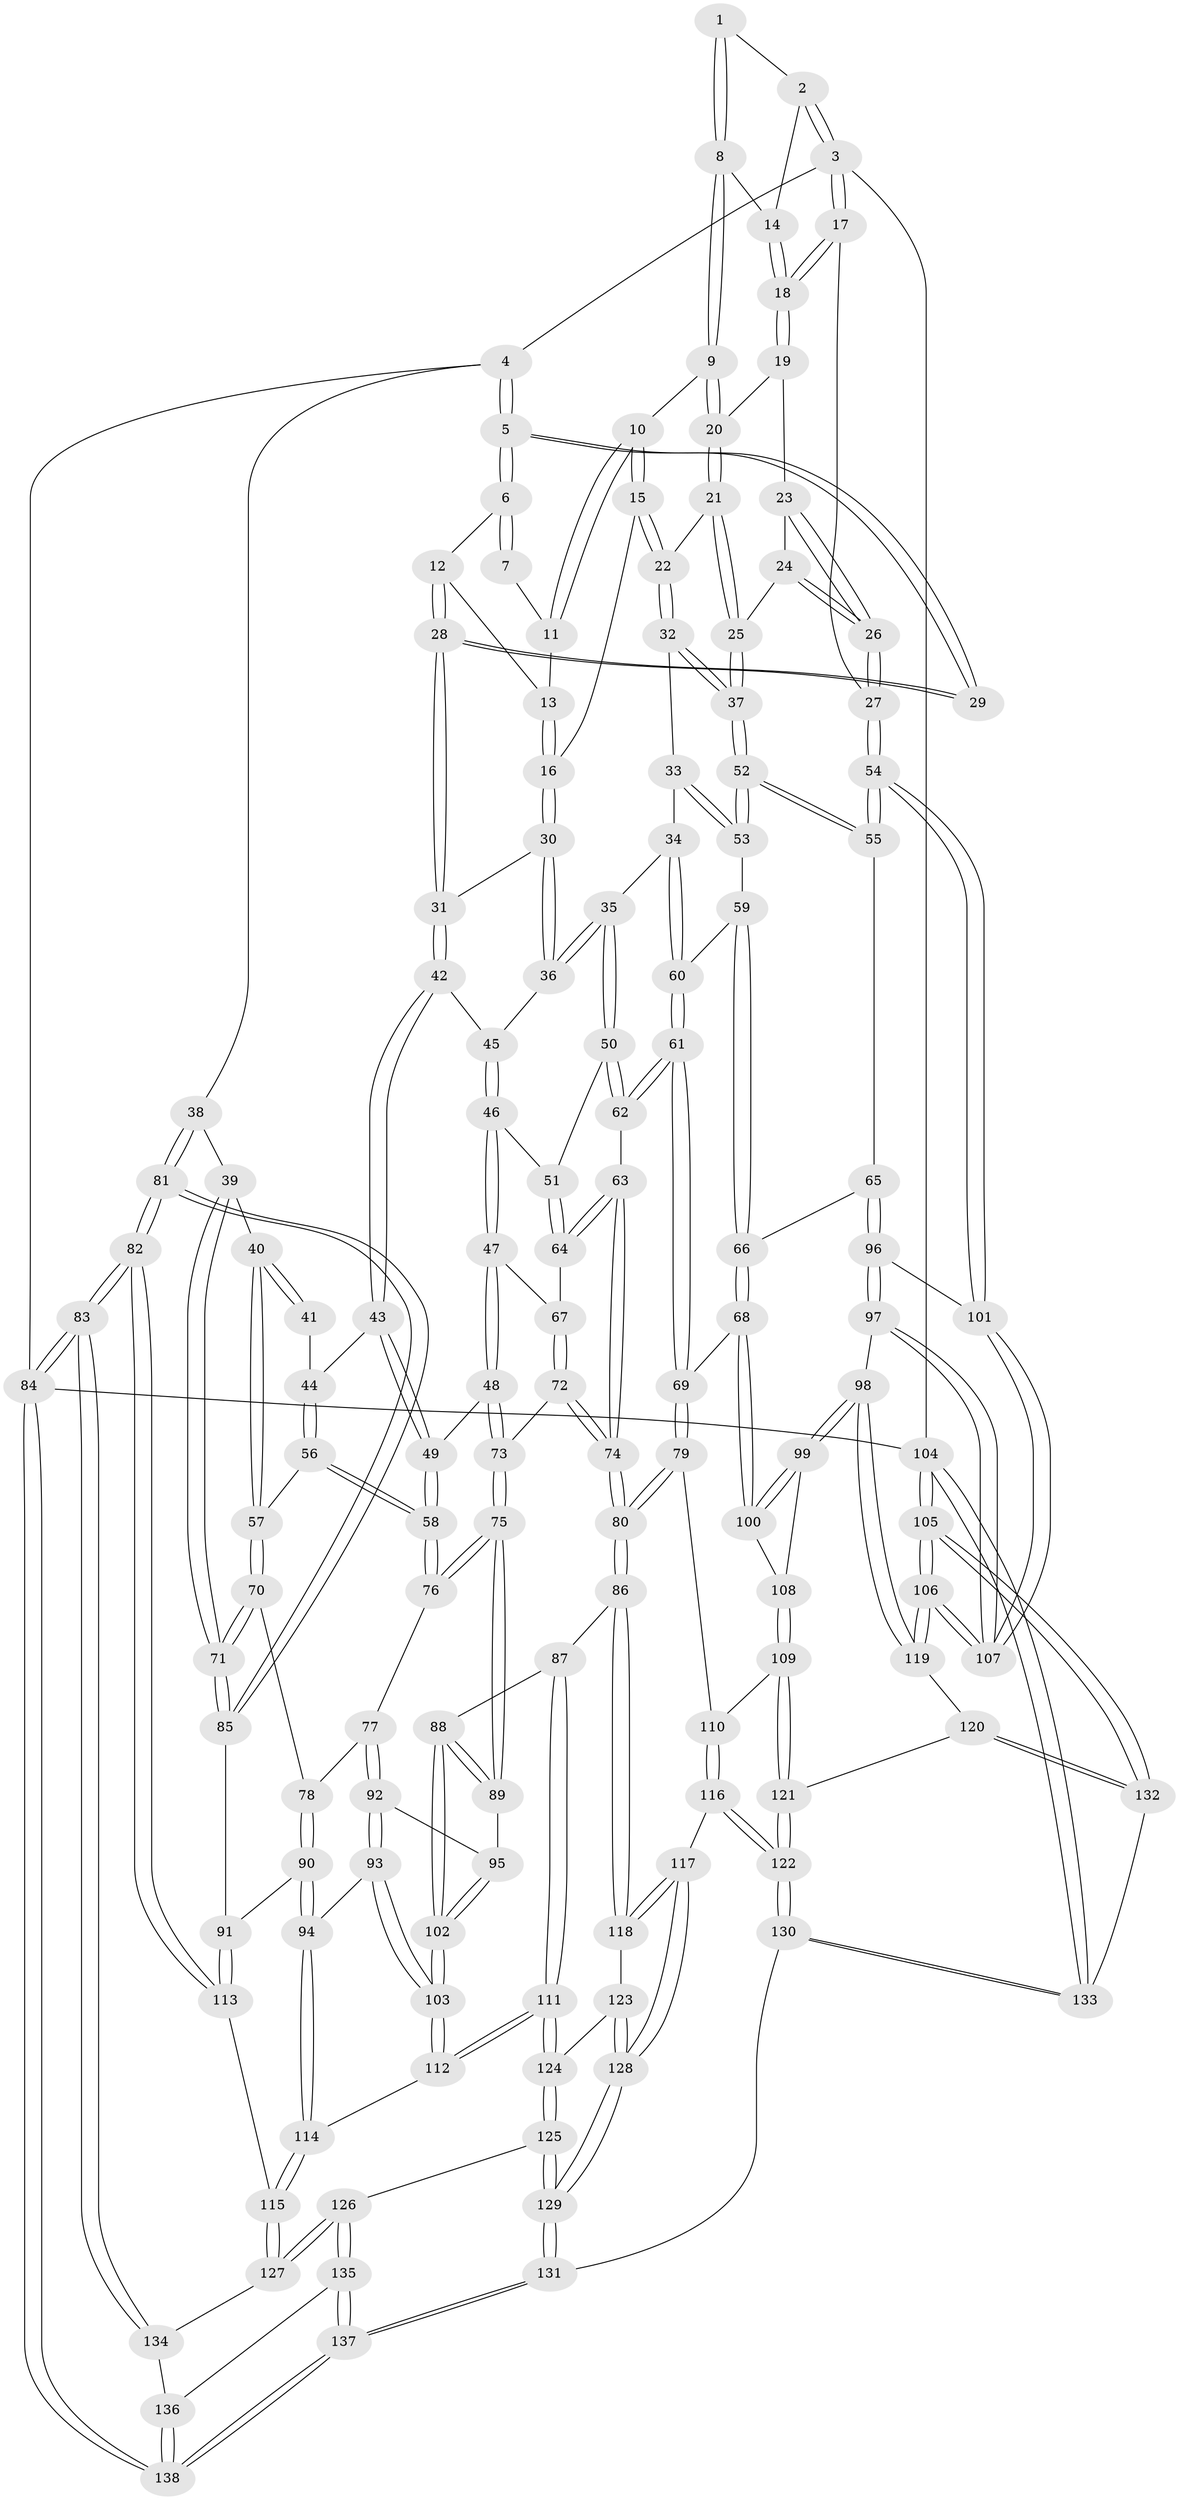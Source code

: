 // Generated by graph-tools (version 1.1) at 2025/38/03/09/25 02:38:39]
// undirected, 138 vertices, 342 edges
graph export_dot {
graph [start="1"]
  node [color=gray90,style=filled];
  1 [pos="+0.9189392755721018+0"];
  2 [pos="+1+0"];
  3 [pos="+1+0"];
  4 [pos="+0+0"];
  5 [pos="+0+0"];
  6 [pos="+0.280718201420591+0"];
  7 [pos="+0.7064394636013805+0"];
  8 [pos="+0.8884640300845813+0.08725517150032899"];
  9 [pos="+0.8784673514667597+0.09189461661874922"];
  10 [pos="+0.780540784180129+0.031525107991697256"];
  11 [pos="+0.7051757798050016+0"];
  12 [pos="+0.3891399127017224+0.08071935936931046"];
  13 [pos="+0.6461728864776559+0"];
  14 [pos="+0.9048130590328441+0.08606611685325485"];
  15 [pos="+0.7409077022067736+0.16410635533749363"];
  16 [pos="+0.5993062258181627+0.13348883229527794"];
  17 [pos="+1+0.14342009373825043"];
  18 [pos="+1+0.1184396955221208"];
  19 [pos="+0.8741393827624201+0.1649674953067786"];
  20 [pos="+0.8617798372192127+0.15617148247687032"];
  21 [pos="+0.8052685272440463+0.18623823791579755"];
  22 [pos="+0.7521095769325785+0.17795274510656778"];
  23 [pos="+0.8930342521586139+0.1852287052604713"];
  24 [pos="+0.8791901550551742+0.26047843174150914"];
  25 [pos="+0.8495605163482203+0.2781930968592278"];
  26 [pos="+1+0.24169338131021167"];
  27 [pos="+1+0.27488916388800777"];
  28 [pos="+0.39896036074638086+0.11487735045986561"];
  29 [pos="+0.20511171018697422+0.16467874475193464"];
  30 [pos="+0.5780250970040844+0.14868064899789982"];
  31 [pos="+0.39947524101708093+0.11578459075789435"];
  32 [pos="+0.735562441041523+0.23575122269592244"];
  33 [pos="+0.7255100643136645+0.265935145655715"];
  34 [pos="+0.6750127784818215+0.28860885853707385"];
  35 [pos="+0.5935264699349394+0.27237755879589204"];
  36 [pos="+0.5862259241740464+0.22110564300139926"];
  37 [pos="+0.8477750568528527+0.2851458287809987"];
  38 [pos="+0+0.1713761900300015"];
  39 [pos="+0.051214417230746115+0.29327752708777033"];
  40 [pos="+0.07115632889445311+0.29677368344800703"];
  41 [pos="+0.1995227384152838+0.20921311375768462"];
  42 [pos="+0.38980601377469043+0.15962479563036402"];
  43 [pos="+0.3341450326442485+0.24769715485225374"];
  44 [pos="+0.29415308943879476+0.2651187603183966"];
  45 [pos="+0.4535462576273701+0.26128997114444114"];
  46 [pos="+0.4938389963486004+0.3340309134058377"];
  47 [pos="+0.4747294893936425+0.35353438623088723"];
  48 [pos="+0.4158705824874001+0.3947894797352425"];
  49 [pos="+0.40849223109577537+0.394699024605038"];
  50 [pos="+0.5685029960844423+0.3110135190157539"];
  51 [pos="+0.5337436777089488+0.325355478537107"];
  52 [pos="+0.8345634241136048+0.3468596983987969"];
  53 [pos="+0.7982412029470939+0.3361236020187323"];
  54 [pos="+1+0.3049185601347457"];
  55 [pos="+0.8632050654399863+0.39051339852554595"];
  56 [pos="+0.21388384171679573+0.38038804361662754"];
  57 [pos="+0.20808775561716375+0.3824718819078885"];
  58 [pos="+0.36092023692825576+0.4246482602920107"];
  59 [pos="+0.7284576706028522+0.3651185673697461"];
  60 [pos="+0.6973420662474564+0.3746045848762801"];
  61 [pos="+0.6644516856645725+0.4369216202403236"];
  62 [pos="+0.6386701368549794+0.4262672876548848"];
  63 [pos="+0.6329408502046039+0.42821143564089903"];
  64 [pos="+0.5551106850286875+0.4380039615013223"];
  65 [pos="+0.8298715347134599+0.48734406271840053"];
  66 [pos="+0.8096505016877736+0.49353291973946"];
  67 [pos="+0.5438572880111967+0.4447007086853455"];
  68 [pos="+0.7477881945410232+0.514514043888294"];
  69 [pos="+0.7113361219937281+0.5123499044294407"];
  70 [pos="+0.20052784689849112+0.42120272949462834"];
  71 [pos="+0.08277606293883592+0.544904717001167"];
  72 [pos="+0.5014758917444233+0.5025460639238116"];
  73 [pos="+0.49028189373796194+0.49653320880998936"];
  74 [pos="+0.5254559183335977+0.5400669318146036"];
  75 [pos="+0.3877810326477212+0.5427070082929186"];
  76 [pos="+0.3526297807496841+0.46943041820875325"];
  77 [pos="+0.27425514751584185+0.5280093826530289"];
  78 [pos="+0.2519325730451415+0.5222734059421783"];
  79 [pos="+0.6058102529872028+0.6160877121733582"];
  80 [pos="+0.5585226373152168+0.6206247130256088"];
  81 [pos="+0+0.606684246476664"];
  82 [pos="+0+0.6984952486724512"];
  83 [pos="+0+0.9004324769620873"];
  84 [pos="+0+1"];
  85 [pos="+0.06707836251548487+0.5785903794401692"];
  86 [pos="+0.5456521126720261+0.6325415265364883"];
  87 [pos="+0.4381352066534894+0.6248966620579767"];
  88 [pos="+0.39978466386252237+0.598614786301925"];
  89 [pos="+0.383981826844722+0.5666189464782805"];
  90 [pos="+0.15575804709335747+0.6151051360360837"];
  91 [pos="+0.09195760051081463+0.5944219535600336"];
  92 [pos="+0.29528468246752226+0.5620607863411619"];
  93 [pos="+0.24535384237213914+0.645139591767162"];
  94 [pos="+0.16583801132398424+0.6248691383042586"];
  95 [pos="+0.3140351679060198+0.571552820453057"];
  96 [pos="+0.8846037227795942+0.536929663880855"];
  97 [pos="+0.9530422615002074+0.6846877272587839"];
  98 [pos="+0.9350802786261933+0.6949148585615504"];
  99 [pos="+0.8710606480094959+0.6724450464572788"];
  100 [pos="+0.7634723200718928+0.5786841817340546"];
  101 [pos="+1+0.3682643345714868"];
  102 [pos="+0.31982544685501435+0.6546926612917868"];
  103 [pos="+0.3004093211976011+0.6861877078713845"];
  104 [pos="+1+1"];
  105 [pos="+1+1"];
  106 [pos="+1+1"];
  107 [pos="+1+0.7214112519872884"];
  108 [pos="+0.7672475216021812+0.6515708504560495"];
  109 [pos="+0.7253453029433491+0.6951072995560015"];
  110 [pos="+0.6289344792593597+0.6398240167613279"];
  111 [pos="+0.3455957846662495+0.7580040404924601"];
  112 [pos="+0.31044234409030463+0.7167796859922085"];
  113 [pos="+0.09854047432532588+0.8151213609077185"];
  114 [pos="+0.1799875311702922+0.7490344579723749"];
  115 [pos="+0.13549736493505107+0.8430683590619588"];
  116 [pos="+0.6562411469212365+0.8057687102826301"];
  117 [pos="+0.5459970834927608+0.800322863963261"];
  118 [pos="+0.5165432933285747+0.7538574299397748"];
  119 [pos="+0.825050429754107+0.808985757038238"];
  120 [pos="+0.8241878222411877+0.8096502094594028"];
  121 [pos="+0.7706613107847801+0.8134312907858169"];
  122 [pos="+0.7306432271169858+0.8398763200063383"];
  123 [pos="+0.3798344472942812+0.7822601143325899"];
  124 [pos="+0.3519360432571176+0.7750907910435365"];
  125 [pos="+0.2842351039649488+0.8611831623936633"];
  126 [pos="+0.20197420641923922+0.8849813856767597"];
  127 [pos="+0.13675341041912228+0.8459159203940132"];
  128 [pos="+0.5079760997769313+1"];
  129 [pos="+0.5152496666776103+1"];
  130 [pos="+0.6130545160739468+1"];
  131 [pos="+0.5297038858573444+1"];
  132 [pos="+0.8745206459356272+0.9138999042636768"];
  133 [pos="+0.699647264057003+1"];
  134 [pos="+0.08636612073319969+0.8980015109072973"];
  135 [pos="+0.2046308473372231+0.9322187610233018"];
  136 [pos="+0.018140352560914282+1"];
  137 [pos="+0.27507100892069836+1"];
  138 [pos="+0+1"];
  1 -- 2;
  1 -- 8;
  1 -- 8;
  2 -- 3;
  2 -- 3;
  2 -- 14;
  3 -- 4;
  3 -- 17;
  3 -- 17;
  3 -- 104;
  4 -- 5;
  4 -- 5;
  4 -- 38;
  4 -- 84;
  5 -- 6;
  5 -- 6;
  5 -- 29;
  5 -- 29;
  6 -- 7;
  6 -- 7;
  6 -- 12;
  7 -- 11;
  8 -- 9;
  8 -- 9;
  8 -- 14;
  9 -- 10;
  9 -- 20;
  9 -- 20;
  10 -- 11;
  10 -- 11;
  10 -- 15;
  10 -- 15;
  11 -- 13;
  12 -- 13;
  12 -- 28;
  12 -- 28;
  13 -- 16;
  13 -- 16;
  14 -- 18;
  14 -- 18;
  15 -- 16;
  15 -- 22;
  15 -- 22;
  16 -- 30;
  16 -- 30;
  17 -- 18;
  17 -- 18;
  17 -- 27;
  18 -- 19;
  18 -- 19;
  19 -- 20;
  19 -- 23;
  20 -- 21;
  20 -- 21;
  21 -- 22;
  21 -- 25;
  21 -- 25;
  22 -- 32;
  22 -- 32;
  23 -- 24;
  23 -- 26;
  23 -- 26;
  24 -- 25;
  24 -- 26;
  24 -- 26;
  25 -- 37;
  25 -- 37;
  26 -- 27;
  26 -- 27;
  27 -- 54;
  27 -- 54;
  28 -- 29;
  28 -- 29;
  28 -- 31;
  28 -- 31;
  30 -- 31;
  30 -- 36;
  30 -- 36;
  31 -- 42;
  31 -- 42;
  32 -- 33;
  32 -- 37;
  32 -- 37;
  33 -- 34;
  33 -- 53;
  33 -- 53;
  34 -- 35;
  34 -- 60;
  34 -- 60;
  35 -- 36;
  35 -- 36;
  35 -- 50;
  35 -- 50;
  36 -- 45;
  37 -- 52;
  37 -- 52;
  38 -- 39;
  38 -- 81;
  38 -- 81;
  39 -- 40;
  39 -- 71;
  39 -- 71;
  40 -- 41;
  40 -- 41;
  40 -- 57;
  40 -- 57;
  41 -- 44;
  42 -- 43;
  42 -- 43;
  42 -- 45;
  43 -- 44;
  43 -- 49;
  43 -- 49;
  44 -- 56;
  44 -- 56;
  45 -- 46;
  45 -- 46;
  46 -- 47;
  46 -- 47;
  46 -- 51;
  47 -- 48;
  47 -- 48;
  47 -- 67;
  48 -- 49;
  48 -- 73;
  48 -- 73;
  49 -- 58;
  49 -- 58;
  50 -- 51;
  50 -- 62;
  50 -- 62;
  51 -- 64;
  51 -- 64;
  52 -- 53;
  52 -- 53;
  52 -- 55;
  52 -- 55;
  53 -- 59;
  54 -- 55;
  54 -- 55;
  54 -- 101;
  54 -- 101;
  55 -- 65;
  56 -- 57;
  56 -- 58;
  56 -- 58;
  57 -- 70;
  57 -- 70;
  58 -- 76;
  58 -- 76;
  59 -- 60;
  59 -- 66;
  59 -- 66;
  60 -- 61;
  60 -- 61;
  61 -- 62;
  61 -- 62;
  61 -- 69;
  61 -- 69;
  62 -- 63;
  63 -- 64;
  63 -- 64;
  63 -- 74;
  63 -- 74;
  64 -- 67;
  65 -- 66;
  65 -- 96;
  65 -- 96;
  66 -- 68;
  66 -- 68;
  67 -- 72;
  67 -- 72;
  68 -- 69;
  68 -- 100;
  68 -- 100;
  69 -- 79;
  69 -- 79;
  70 -- 71;
  70 -- 71;
  70 -- 78;
  71 -- 85;
  71 -- 85;
  72 -- 73;
  72 -- 74;
  72 -- 74;
  73 -- 75;
  73 -- 75;
  74 -- 80;
  74 -- 80;
  75 -- 76;
  75 -- 76;
  75 -- 89;
  75 -- 89;
  76 -- 77;
  77 -- 78;
  77 -- 92;
  77 -- 92;
  78 -- 90;
  78 -- 90;
  79 -- 80;
  79 -- 80;
  79 -- 110;
  80 -- 86;
  80 -- 86;
  81 -- 82;
  81 -- 82;
  81 -- 85;
  81 -- 85;
  82 -- 83;
  82 -- 83;
  82 -- 113;
  82 -- 113;
  83 -- 84;
  83 -- 84;
  83 -- 134;
  83 -- 134;
  84 -- 138;
  84 -- 138;
  84 -- 104;
  85 -- 91;
  86 -- 87;
  86 -- 118;
  86 -- 118;
  87 -- 88;
  87 -- 111;
  87 -- 111;
  88 -- 89;
  88 -- 89;
  88 -- 102;
  88 -- 102;
  89 -- 95;
  90 -- 91;
  90 -- 94;
  90 -- 94;
  91 -- 113;
  91 -- 113;
  92 -- 93;
  92 -- 93;
  92 -- 95;
  93 -- 94;
  93 -- 103;
  93 -- 103;
  94 -- 114;
  94 -- 114;
  95 -- 102;
  95 -- 102;
  96 -- 97;
  96 -- 97;
  96 -- 101;
  97 -- 98;
  97 -- 107;
  97 -- 107;
  98 -- 99;
  98 -- 99;
  98 -- 119;
  98 -- 119;
  99 -- 100;
  99 -- 100;
  99 -- 108;
  100 -- 108;
  101 -- 107;
  101 -- 107;
  102 -- 103;
  102 -- 103;
  103 -- 112;
  103 -- 112;
  104 -- 105;
  104 -- 105;
  104 -- 133;
  104 -- 133;
  105 -- 106;
  105 -- 106;
  105 -- 132;
  105 -- 132;
  106 -- 107;
  106 -- 107;
  106 -- 119;
  106 -- 119;
  108 -- 109;
  108 -- 109;
  109 -- 110;
  109 -- 121;
  109 -- 121;
  110 -- 116;
  110 -- 116;
  111 -- 112;
  111 -- 112;
  111 -- 124;
  111 -- 124;
  112 -- 114;
  113 -- 115;
  114 -- 115;
  114 -- 115;
  115 -- 127;
  115 -- 127;
  116 -- 117;
  116 -- 122;
  116 -- 122;
  117 -- 118;
  117 -- 118;
  117 -- 128;
  117 -- 128;
  118 -- 123;
  119 -- 120;
  120 -- 121;
  120 -- 132;
  120 -- 132;
  121 -- 122;
  121 -- 122;
  122 -- 130;
  122 -- 130;
  123 -- 124;
  123 -- 128;
  123 -- 128;
  124 -- 125;
  124 -- 125;
  125 -- 126;
  125 -- 129;
  125 -- 129;
  126 -- 127;
  126 -- 127;
  126 -- 135;
  126 -- 135;
  127 -- 134;
  128 -- 129;
  128 -- 129;
  129 -- 131;
  129 -- 131;
  130 -- 131;
  130 -- 133;
  130 -- 133;
  131 -- 137;
  131 -- 137;
  132 -- 133;
  134 -- 136;
  135 -- 136;
  135 -- 137;
  135 -- 137;
  136 -- 138;
  136 -- 138;
  137 -- 138;
  137 -- 138;
}
